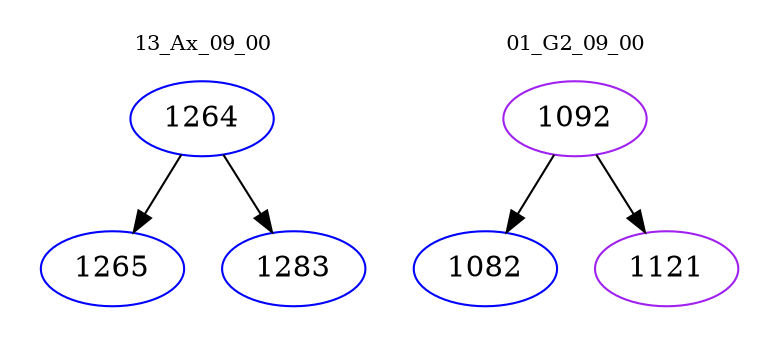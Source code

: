 digraph{
subgraph cluster_0 {
color = white
label = "13_Ax_09_00";
fontsize=10;
T0_1264 [label="1264", color="blue"]
T0_1264 -> T0_1265 [color="black"]
T0_1265 [label="1265", color="blue"]
T0_1264 -> T0_1283 [color="black"]
T0_1283 [label="1283", color="blue"]
}
subgraph cluster_1 {
color = white
label = "01_G2_09_00";
fontsize=10;
T1_1092 [label="1092", color="purple"]
T1_1092 -> T1_1082 [color="black"]
T1_1082 [label="1082", color="blue"]
T1_1092 -> T1_1121 [color="black"]
T1_1121 [label="1121", color="purple"]
}
}
